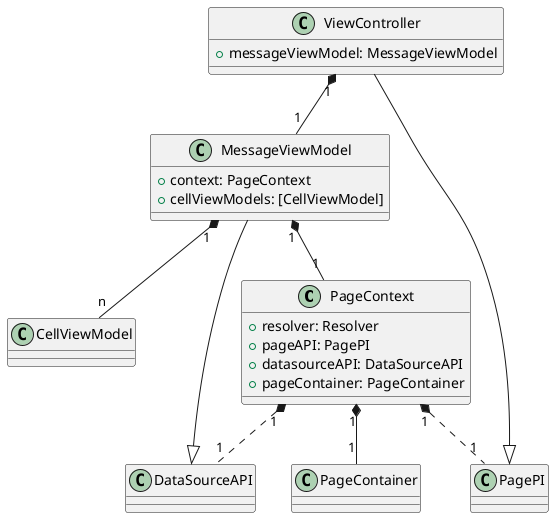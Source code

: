@startuml refactor

class PageContext {
    +resolver: Resolver
    +pageAPI: PagePI
    +datasourceAPI: DataSourceAPI
    +pageContainer: PageContainer
}

class ViewController {
    +messageViewModel: MessageViewModel
}

class MessageViewModel {
    +context: PageContext
    +cellViewModels: [CellViewModel]
}

ViewController --|> PagePI
ViewController "1" *-- "1" MessageViewModel

MessageViewModel "1" *-- "n" CellViewModel
MessageViewModel "1" *-- "1" PageContext
MessageViewModel --|> DataSourceAPI

PageContext "1" *.. "1" PagePI
PageContext "1" *.. "1" DataSourceAPI
PageContext "1" *-- "1" PageContainer

@enduml